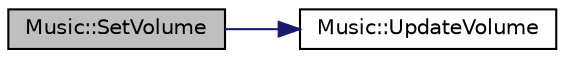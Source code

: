 digraph "Music::SetVolume"
{
  edge [fontname="Helvetica",fontsize="10",labelfontname="Helvetica",labelfontsize="10"];
  node [fontname="Helvetica",fontsize="10",shape=record];
  rankdir="LR";
  Node1 [label="Music::SetVolume",height=0.2,width=0.4,color="black", fillcolor="grey75", style="filled" fontcolor="black"];
  Node1 -> Node2 [color="midnightblue",fontsize="10",style="solid",fontname="Helvetica"];
  Node2 [label="Music::UpdateVolume",height=0.2,width=0.4,color="black", fillcolor="white", style="filled",URL="$db/d96/class_music.html#a38c0609257243f60004970da0f11f86f",tooltip="Internal member functions to update music volume according to global volume. "];
}
